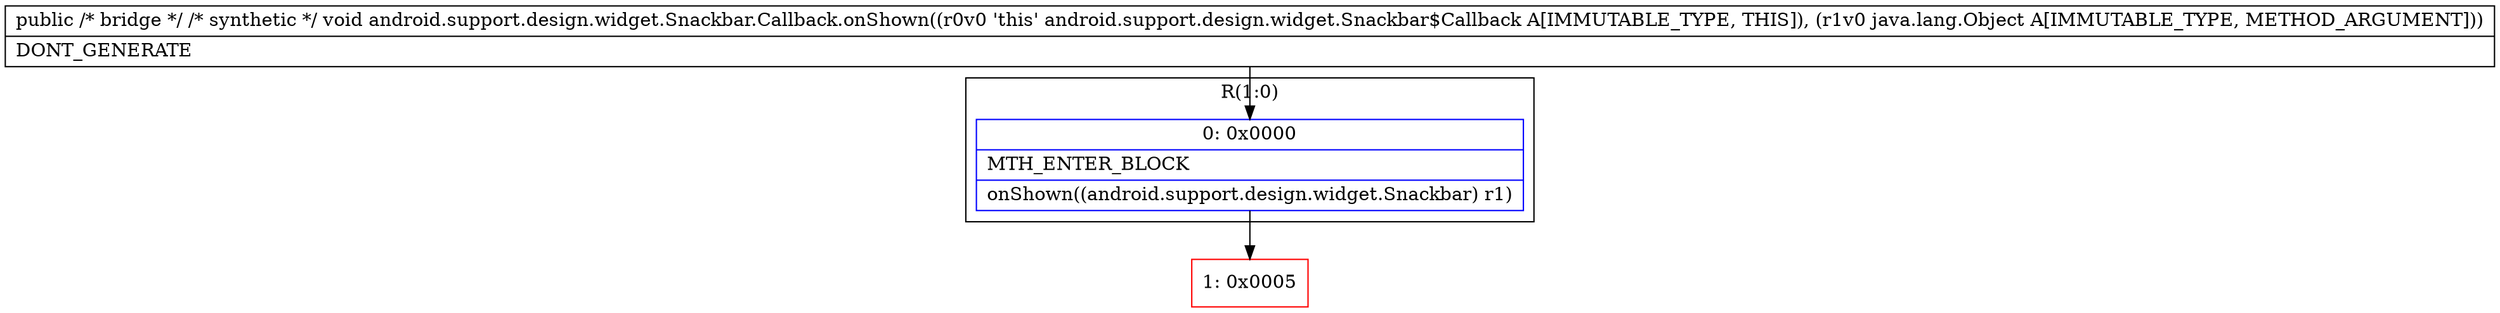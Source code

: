 digraph "CFG forandroid.support.design.widget.Snackbar.Callback.onShown(Ljava\/lang\/Object;)V" {
subgraph cluster_Region_1083586385 {
label = "R(1:0)";
node [shape=record,color=blue];
Node_0 [shape=record,label="{0\:\ 0x0000|MTH_ENTER_BLOCK\l|onShown((android.support.design.widget.Snackbar) r1)\l}"];
}
Node_1 [shape=record,color=red,label="{1\:\ 0x0005}"];
MethodNode[shape=record,label="{public \/* bridge *\/ \/* synthetic *\/ void android.support.design.widget.Snackbar.Callback.onShown((r0v0 'this' android.support.design.widget.Snackbar$Callback A[IMMUTABLE_TYPE, THIS]), (r1v0 java.lang.Object A[IMMUTABLE_TYPE, METHOD_ARGUMENT]))  | DONT_GENERATE\l}"];
MethodNode -> Node_0;
Node_0 -> Node_1;
}

